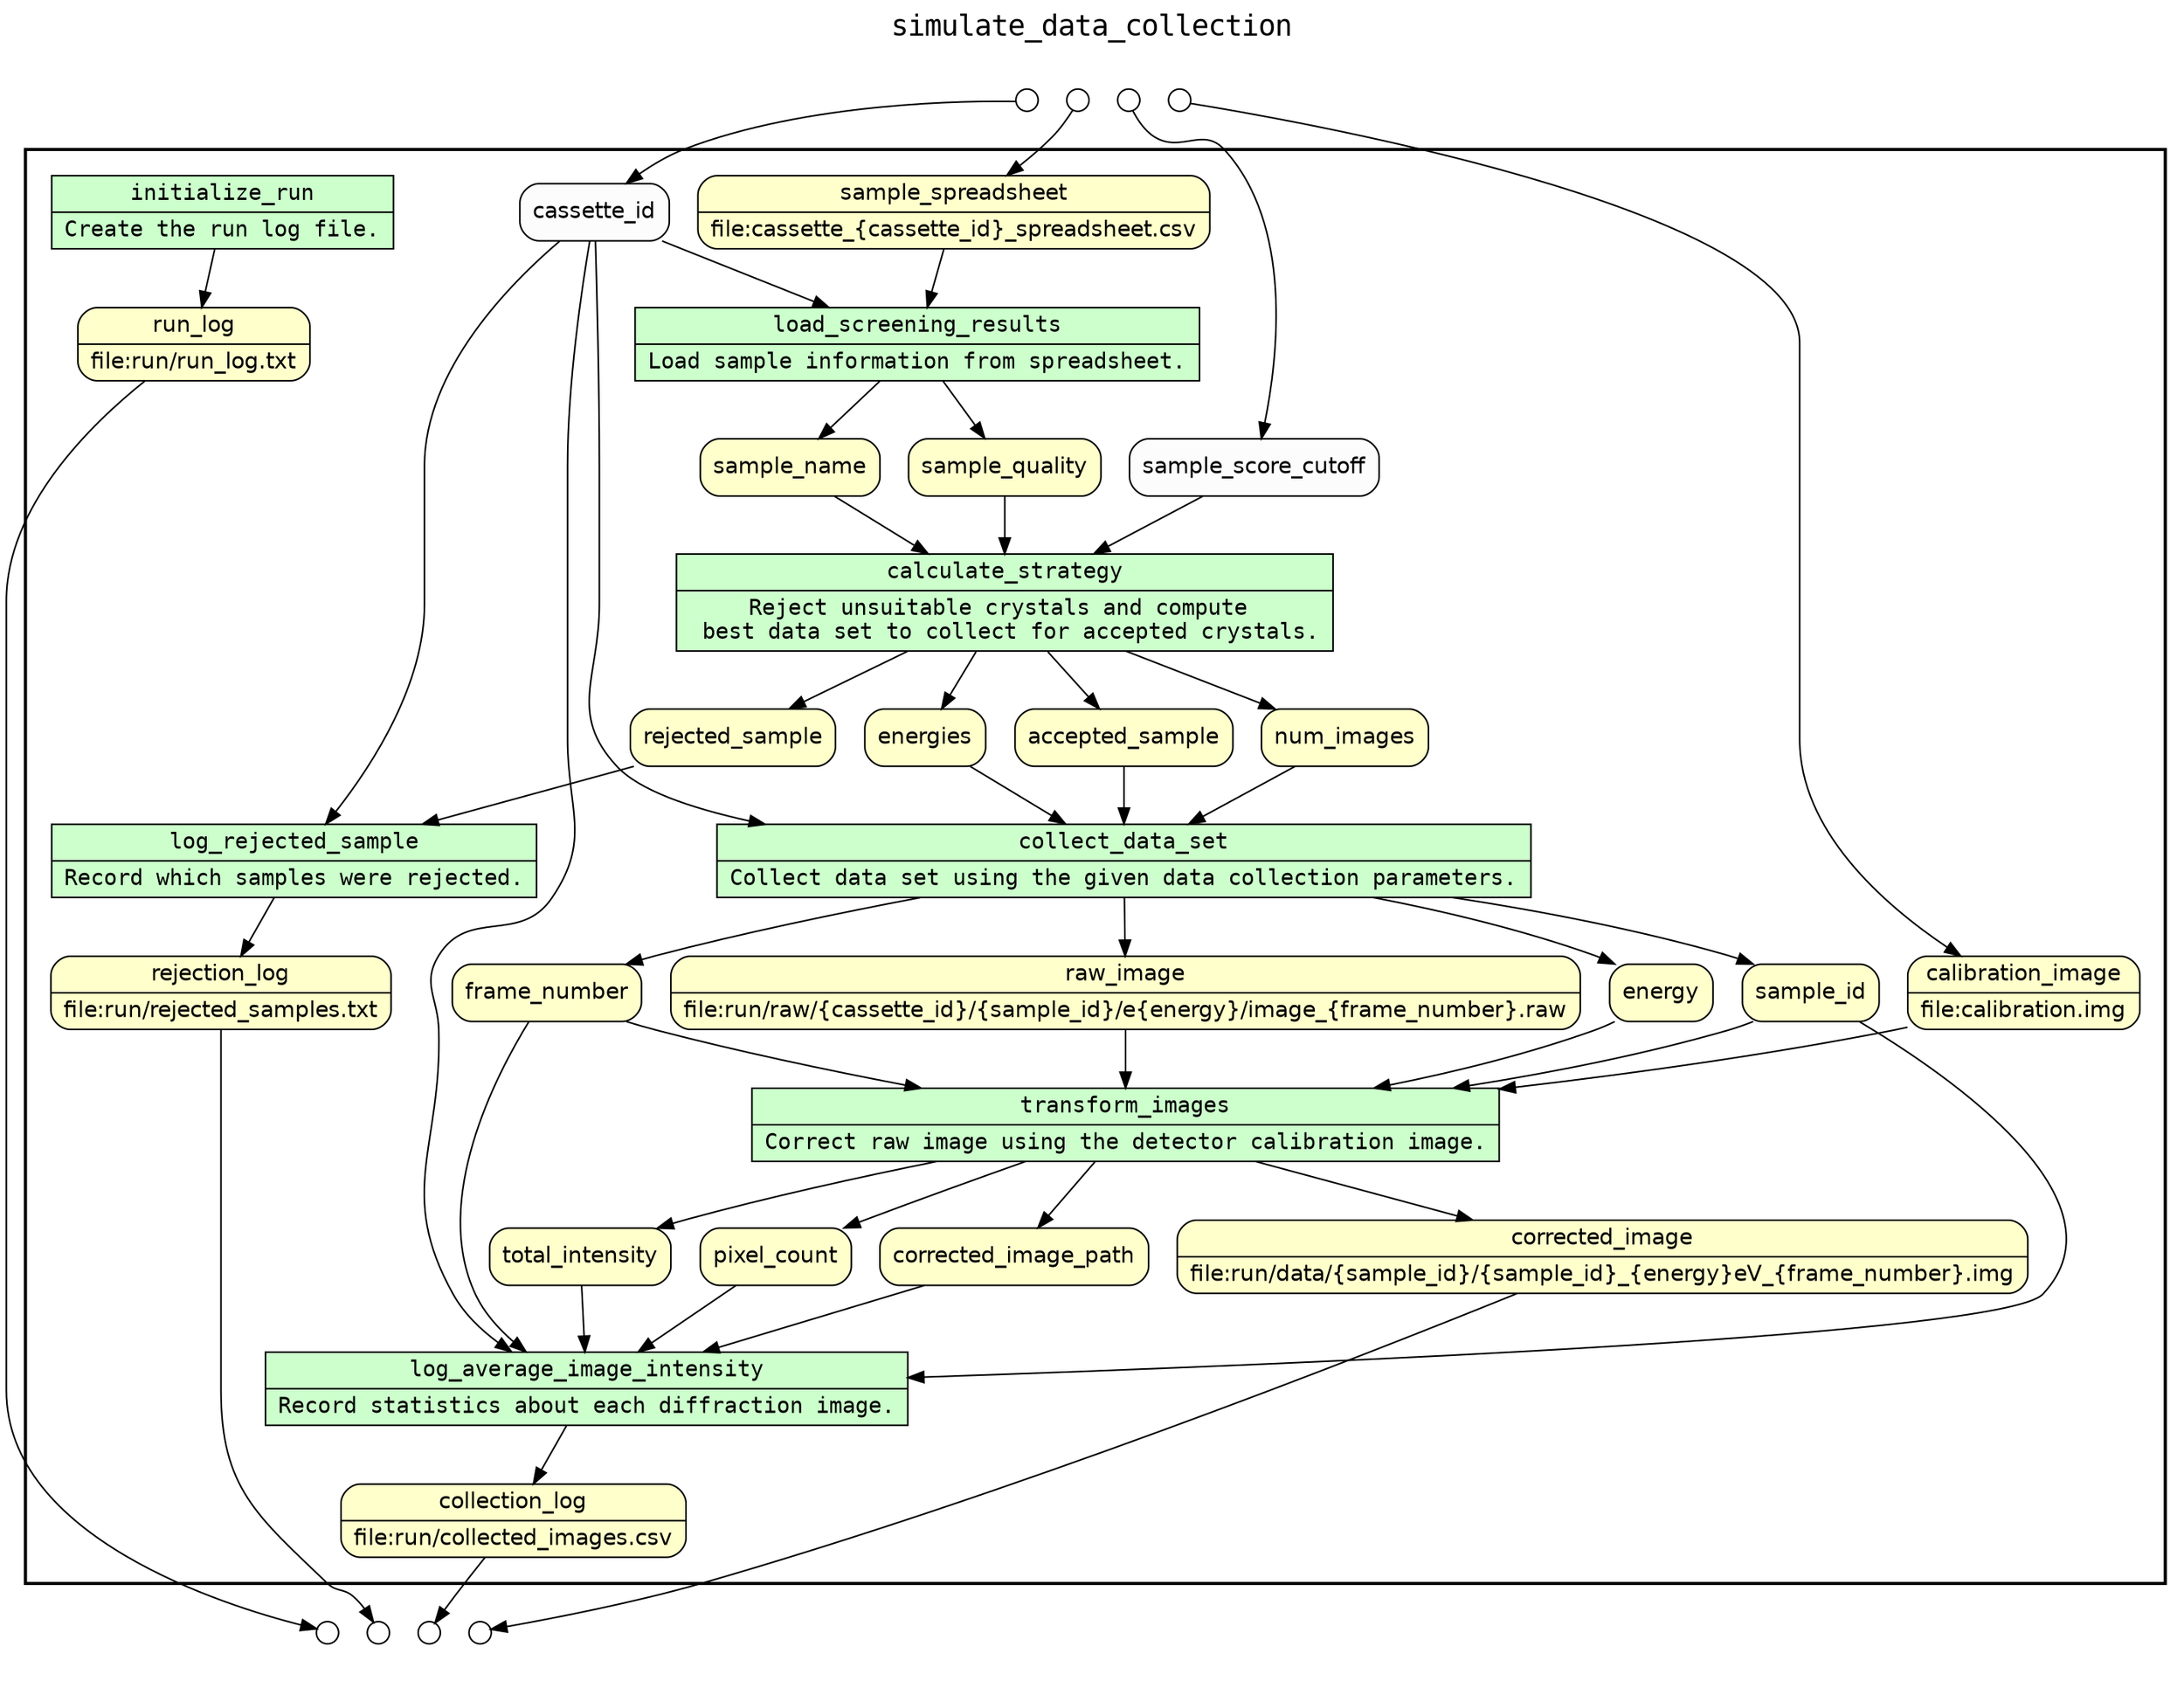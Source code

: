 
/* Start of top-level graph */
digraph Workflow {
rankdir=TB

/* Title for graph */
fontname=Courier; fontsize=18; labelloc=t
label=simulate_data_collection

/* Start of double cluster for drawing box around nodes in workflow */
subgraph cluster_workflow_box_outer { label=""; color=black; penwidth=2
subgraph cluster_workflow_box_inner { label=""; color=white

/* Style for nodes representing atomic programs in workflow */
node[shape=box style=filled fillcolor="#CCFFCC" peripheries=1 fontname=Courier]

/* Nodes representing atomic programs in workflow */
initialize_run [shape=record rankdir=LR label="{<f0> initialize_run |<f1> Create the run log file.}"];
load_screening_results [shape=record rankdir=LR label="{<f0> load_screening_results |<f1> Load sample information from spreadsheet.}"];
calculate_strategy [shape=record rankdir=LR label="{<f0> calculate_strategy |<f1> Reject unsuitable crystals and compute \n best data set to collect for accepted crystals.}"];
log_rejected_sample [shape=record rankdir=LR label="{<f0> log_rejected_sample |<f1> Record which samples were rejected.}"];
collect_data_set [shape=record rankdir=LR label="{<f0> collect_data_set |<f1> Collect data set using the given data collection parameters.}"];
transform_images [shape=record rankdir=LR label="{<f0> transform_images |<f1> Correct raw image using the detector calibration image.}"];
log_average_image_intensity [shape=record rankdir=LR label="{<f0> log_average_image_intensity |<f1> Record statistics about each diffraction image.}"];

/* Style for nodes representing non-parameter data channels in workflow */
node[shape=box style="rounded,filled" fillcolor="#FFFFCC" peripheries=1 fontname=Helvetica]

/* Nodes for non-parameter data channels in workflow */
corrected_image [shape=record rankdir=LR label="{<f0> corrected_image |<f1> file\:run/data/\{sample_id\}/\{sample_id\}_\{energy\}eV_\{frame_number\}.img}"];
run_log [shape=record rankdir=LR label="{<f0> run_log |<f1> file\:run/run_log.txt}"];
collection_log [shape=record rankdir=LR label="{<f0> collection_log |<f1> file\:run/collected_images.csv}"];
rejection_log [shape=record rankdir=LR label="{<f0> rejection_log |<f1> file\:run/rejected_samples.txt}"];
sample_spreadsheet [shape=record rankdir=LR label="{<f0> sample_spreadsheet |<f1> file\:cassette_\{cassette_id\}_spreadsheet.csv}"];
sample_name
sample_quality
rejected_sample
accepted_sample
num_images
energies
sample_id
energy
frame_number
raw_image [shape=record rankdir=LR label="{<f0> raw_image |<f1> file\:run/raw/\{cassette_id\}/\{sample_id\}/e\{energy\}/image_\{frame_number\}.raw}"];
calibration_image [shape=record rankdir=LR label="{<f0> calibration_image |<f1> file\:calibration.img}"];
corrected_image_path
total_intensity
pixel_count

/* Style for nodes representing parameter channels in workflow */
node[shape=box style="rounded,filled" fillcolor="#FCFCFC" peripheries=1 fontname=Helvetica]

/* Nodes representing parameter channels in workflow */
cassette_id
sample_score_cutoff

/* Edges representing connections between programs and channels */
initialize_run -> run_log
load_screening_results -> sample_name
load_screening_results -> sample_quality
cassette_id -> load_screening_results
sample_spreadsheet -> load_screening_results
calculate_strategy -> accepted_sample
calculate_strategy -> rejected_sample
calculate_strategy -> num_images
calculate_strategy -> energies
sample_score_cutoff -> calculate_strategy
sample_name -> calculate_strategy
sample_quality -> calculate_strategy
log_rejected_sample -> rejection_log
cassette_id -> log_rejected_sample
rejected_sample -> log_rejected_sample
collect_data_set -> sample_id
collect_data_set -> energy
collect_data_set -> frame_number
collect_data_set -> raw_image
cassette_id -> collect_data_set
accepted_sample -> collect_data_set
num_images -> collect_data_set
energies -> collect_data_set
transform_images -> corrected_image
transform_images -> corrected_image_path
transform_images -> total_intensity
transform_images -> pixel_count
sample_id -> transform_images
energy -> transform_images
frame_number -> transform_images
raw_image -> transform_images
calibration_image -> transform_images
log_average_image_intensity -> collection_log
cassette_id -> log_average_image_intensity
sample_id -> log_average_image_intensity
frame_number -> log_average_image_intensity
corrected_image_path -> log_average_image_intensity
total_intensity -> log_average_image_intensity
pixel_count -> log_average_image_intensity

/* End of double cluster for drawing box around nodes in workflow */
}}

/* Hidden double-cluster for grouping workflow input ports */
subgraph cluster_input_ports_group_outer { label=""; color=white
subgraph cluster_input_ports_group_inner { label=""; color=white

/* Style for nodes representing workflow input ports */
node[shape=circle style="rounded,filled" fillcolor="#FFFFFF" peripheries=1 fontname=Helvetica width=0.2]

/* Nodes representing workflow input ports */
cassette_id_input_port [label=""]
sample_score_cutoff_input_port [label=""]
sample_spreadsheet_input_port [label=""]
calibration_image_input_port [label=""]

/* End of double-cluster for grouping workflow input ports */
}}

/* Hidden double-cluster for grouping workflow output ports */
subgraph cluster_output_ports_group_outer { label=""; color=white
subgraph cluster_output_ports_group_inner { label=""; color=white

/* Style for nodes representing workflow output ports */
node[shape=circle style="rounded,filled" fillcolor="#FFFFFF" peripheries=1 fontname=Helvetica width=0.2]

/* Nodes representing workflow output ports */
corrected_image_output_port [label=""]
run_log_output_port [label=""]
collection_log_output_port [label=""]
rejection_log_output_port [label=""]

/* End of double-cluster for grouping workflow output ports */
}}

/* Edges from input ports to channels */
cassette_id_input_port -> cassette_id
sample_score_cutoff_input_port -> sample_score_cutoff
sample_spreadsheet_input_port -> sample_spreadsheet
calibration_image_input_port -> calibration_image

/* Edges from channels to output ports */
corrected_image -> corrected_image_output_port
run_log -> run_log_output_port
collection_log -> collection_log_output_port
rejection_log -> rejection_log_output_port

/* End of top-level graph */
}
